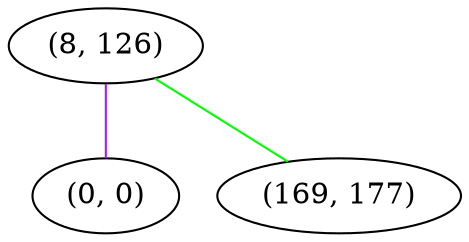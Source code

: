 graph "" {
"(8, 126)";
"(0, 0)";
"(169, 177)";
"(8, 126)" -- "(0, 0)"  [color=purple, key=0, weight=4];
"(8, 126)" -- "(169, 177)"  [color=green, key=0, weight=2];
}
